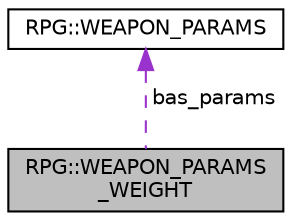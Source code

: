 digraph "RPG::WEAPON_PARAMS_WEIGHT"
{
 // LATEX_PDF_SIZE
  edge [fontname="Helvetica",fontsize="10",labelfontname="Helvetica",labelfontsize="10"];
  node [fontname="Helvetica",fontsize="10",shape=record];
  Node1 [label="RPG::WEAPON_PARAMS\l_WEIGHT",height=0.2,width=0.4,color="black", fillcolor="grey75", style="filled", fontcolor="black",tooltip="struct of basic params + (int) weight"];
  Node2 -> Node1 [dir="back",color="darkorchid3",fontsize="10",style="dashed",label=" bas_params" ,fontname="Helvetica"];
  Node2 [label="RPG::WEAPON_PARAMS",height=0.2,width=0.4,color="black", fillcolor="white", style="filled",URL="$structRPG_1_1WEAPON__PARAMS.html",tooltip="struct of basic params of weapon:  (int) damage of shot,  (int) range of shot,  (int) time needs for ..."];
}

